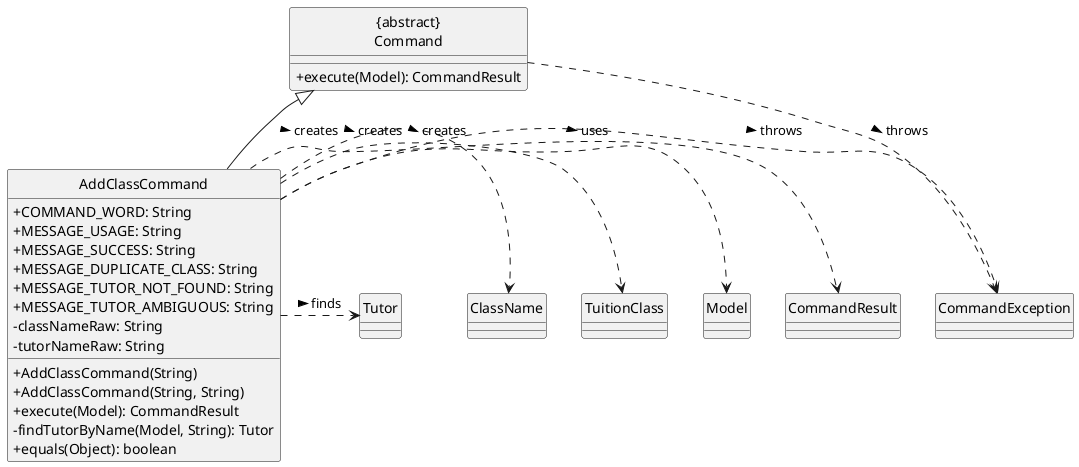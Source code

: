 @startuml
hide circle
skinparam classAttributeIconSize 0

Class "{abstract}\nCommand" as Command {
  +execute(Model): CommandResult
}
Class AddClassCommand {
  +COMMAND_WORD: String
  +MESSAGE_USAGE: String
  +MESSAGE_SUCCESS: String
  +MESSAGE_DUPLICATE_CLASS: String
  +MESSAGE_TUTOR_NOT_FOUND: String
  +MESSAGE_TUTOR_AMBIGUOUS: String
  -classNameRaw: String
  -tutorNameRaw: String
  +AddClassCommand(String)
  +AddClassCommand(String, String)
  +execute(Model): CommandResult
  -findTutorByName(Model, String): Tutor
  +equals(Object): boolean
}
Class CommandException
Class CommandResult
Class Model
Class TuitionClass
Class ClassName
Class Tutor

AddClassCommand -up-|> Command
Command ..> CommandException: throws >
AddClassCommand .right.> CommandException: throws >
AddClassCommand .right.> CommandResult: creates >
AddClassCommand .right.> Model: uses >
AddClassCommand .right.> TuitionClass: creates >
AddClassCommand .right.> ClassName: creates >
AddClassCommand .right.> Tutor: finds >
@enduml
